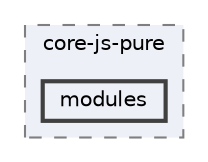 digraph "pkiclassroomrescheduler/src/main/frontend/node_modules/core-js-pure/modules"
{
 // LATEX_PDF_SIZE
  bgcolor="transparent";
  edge [fontname=Helvetica,fontsize=10,labelfontname=Helvetica,labelfontsize=10];
  node [fontname=Helvetica,fontsize=10,shape=box,height=0.2,width=0.4];
  compound=true
  subgraph clusterdir_83ca3e6e5e08f0dd54a8cf186a5718f8 {
    graph [ bgcolor="#edf0f7", pencolor="grey50", label="core-js-pure", fontname=Helvetica,fontsize=10 style="filled,dashed", URL="dir_83ca3e6e5e08f0dd54a8cf186a5718f8.html",tooltip=""]
  dir_4ad31b95076c4b529e2629dee208cc71 [label="modules", fillcolor="#edf0f7", color="grey25", style="filled,bold", URL="dir_4ad31b95076c4b529e2629dee208cc71.html",tooltip=""];
  }
}
